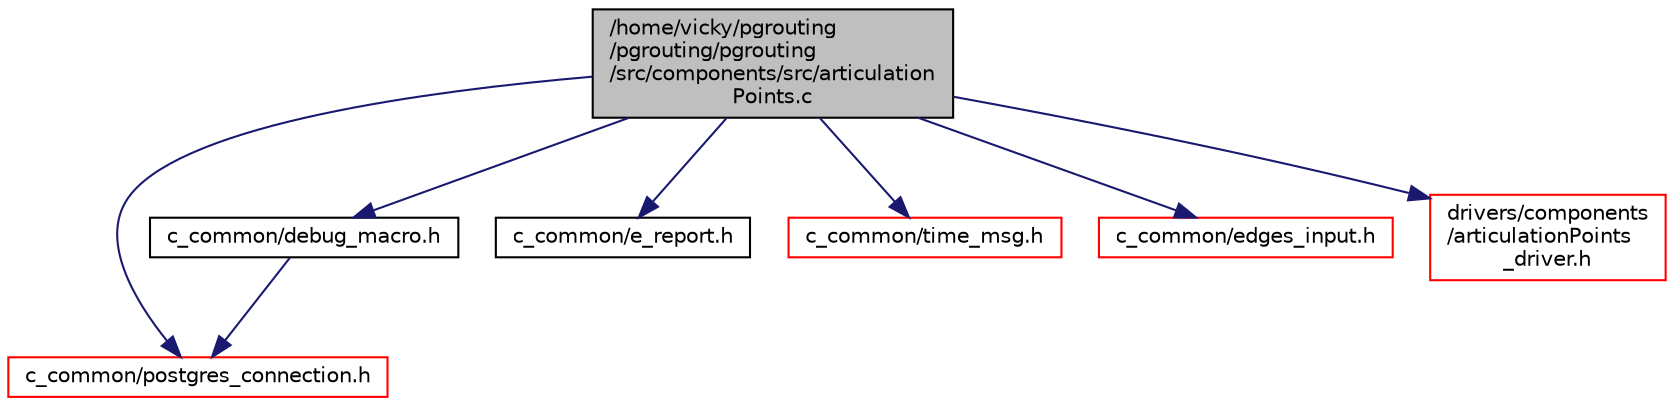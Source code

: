 digraph "/home/vicky/pgrouting/pgrouting/pgrouting/src/components/src/articulationPoints.c"
{
  edge [fontname="Helvetica",fontsize="10",labelfontname="Helvetica",labelfontsize="10"];
  node [fontname="Helvetica",fontsize="10",shape=record];
  Node0 [label="/home/vicky/pgrouting\l/pgrouting/pgrouting\l/src/components/src/articulation\lPoints.c",height=0.2,width=0.4,color="black", fillcolor="grey75", style="filled", fontcolor="black"];
  Node0 -> Node1 [color="midnightblue",fontsize="10",style="solid",fontname="Helvetica"];
  Node1 [label="c_common/postgres_connection.h",height=0.2,width=0.4,color="red", fillcolor="white", style="filled",URL="$postgres__connection_8h.html"];
  Node0 -> Node7 [color="midnightblue",fontsize="10",style="solid",fontname="Helvetica"];
  Node7 [label="c_common/debug_macro.h",height=0.2,width=0.4,color="black", fillcolor="white", style="filled",URL="$debug__macro_8h.html"];
  Node7 -> Node1 [color="midnightblue",fontsize="10",style="solid",fontname="Helvetica"];
  Node0 -> Node8 [color="midnightblue",fontsize="10",style="solid",fontname="Helvetica"];
  Node8 [label="c_common/e_report.h",height=0.2,width=0.4,color="black", fillcolor="white", style="filled",URL="$e__report_8h.html"];
  Node0 -> Node9 [color="midnightblue",fontsize="10",style="solid",fontname="Helvetica"];
  Node9 [label="c_common/time_msg.h",height=0.2,width=0.4,color="red", fillcolor="white", style="filled",URL="$time__msg_8h.html"];
  Node0 -> Node12 [color="midnightblue",fontsize="10",style="solid",fontname="Helvetica"];
  Node12 [label="c_common/edges_input.h",height=0.2,width=0.4,color="red", fillcolor="white", style="filled",URL="$edges__input_8h.html"];
  Node0 -> Node19 [color="midnightblue",fontsize="10",style="solid",fontname="Helvetica"];
  Node19 [label="drivers/components\l/articulationPoints\l_driver.h",height=0.2,width=0.4,color="red", fillcolor="white", style="filled",URL="$articulationPoints__driver_8h.html"];
}
